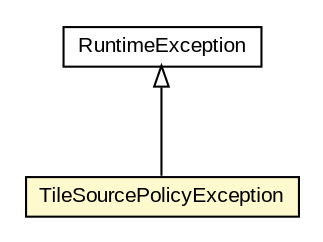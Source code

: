 #!/usr/local/bin/dot
#
# Class diagram 
# Generated by UMLGraph version R5_6-24-gf6e263 (http://www.umlgraph.org/)
#

digraph G {
	edge [fontname="arial",fontsize=10,labelfontname="arial",labelfontsize=10];
	node [fontname="arial",fontsize=10,shape=plaintext];
	nodesep=0.25;
	ranksep=0.5;
	// org.osmdroid.tileprovider.tilesource.TileSourcePolicyException
	c61349 [label=<<table title="org.osmdroid.tileprovider.tilesource.TileSourcePolicyException" border="0" cellborder="1" cellspacing="0" cellpadding="2" port="p" bgcolor="lemonChiffon" href="./TileSourcePolicyException.html">
		<tr><td><table border="0" cellspacing="0" cellpadding="1">
<tr><td align="center" balign="center"> TileSourcePolicyException </td></tr>
		</table></td></tr>
		</table>>, URL="./TileSourcePolicyException.html", fontname="arial", fontcolor="black", fontsize=10.0];
	//org.osmdroid.tileprovider.tilesource.TileSourcePolicyException extends java.lang.RuntimeException
	c61503:p -> c61349:p [dir=back,arrowtail=empty];
	// java.lang.RuntimeException
	c61503 [label=<<table title="java.lang.RuntimeException" border="0" cellborder="1" cellspacing="0" cellpadding="2" port="p" href="http://java.sun.com/j2se/1.4.2/docs/api/java/lang/RuntimeException.html">
		<tr><td><table border="0" cellspacing="0" cellpadding="1">
<tr><td align="center" balign="center"> RuntimeException </td></tr>
		</table></td></tr>
		</table>>, URL="http://java.sun.com/j2se/1.4.2/docs/api/java/lang/RuntimeException.html", fontname="arial", fontcolor="black", fontsize=10.0];
}

